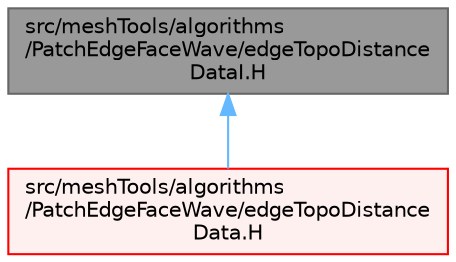 digraph "src/meshTools/algorithms/PatchEdgeFaceWave/edgeTopoDistanceDataI.H"
{
 // LATEX_PDF_SIZE
  bgcolor="transparent";
  edge [fontname=Helvetica,fontsize=10,labelfontname=Helvetica,labelfontsize=10];
  node [fontname=Helvetica,fontsize=10,shape=box,height=0.2,width=0.4];
  Node1 [id="Node000001",label="src/meshTools/algorithms\l/PatchEdgeFaceWave/edgeTopoDistance\lDataI.H",height=0.2,width=0.4,color="gray40", fillcolor="grey60", style="filled", fontcolor="black",tooltip=" "];
  Node1 -> Node2 [id="edge1_Node000001_Node000002",dir="back",color="steelblue1",style="solid",tooltip=" "];
  Node2 [id="Node000002",label="src/meshTools/algorithms\l/PatchEdgeFaceWave/edgeTopoDistance\lData.H",height=0.2,width=0.4,color="red", fillcolor="#FFF0F0", style="filled",URL="$edgeTopoDistanceData_8H.html",tooltip=" "];
}
